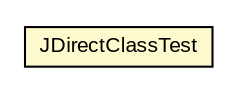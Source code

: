 #!/usr/local/bin/dot
#
# Class diagram 
# Generated by UMLGraph version 5.1 (http://www.umlgraph.org/)
#

digraph G {
	edge [fontname="arial",fontsize=10,labelfontname="arial",labelfontsize=10];
	node [fontname="arial",fontsize=10,shape=plaintext];
	nodesep=0.25;
	ranksep=0.5;
	// com.helger.jcodemodel.JDirectClassTest
	c459 [label=<<table title="com.helger.jcodemodel.JDirectClassTest" border="0" cellborder="1" cellspacing="0" cellpadding="2" port="p" bgcolor="lemonChiffon" href="./JDirectClassTest.html">
		<tr><td><table border="0" cellspacing="0" cellpadding="1">
<tr><td align="center" balign="center"> JDirectClassTest </td></tr>
		</table></td></tr>
		</table>>, fontname="arial", fontcolor="black", fontsize=10.0];
}

